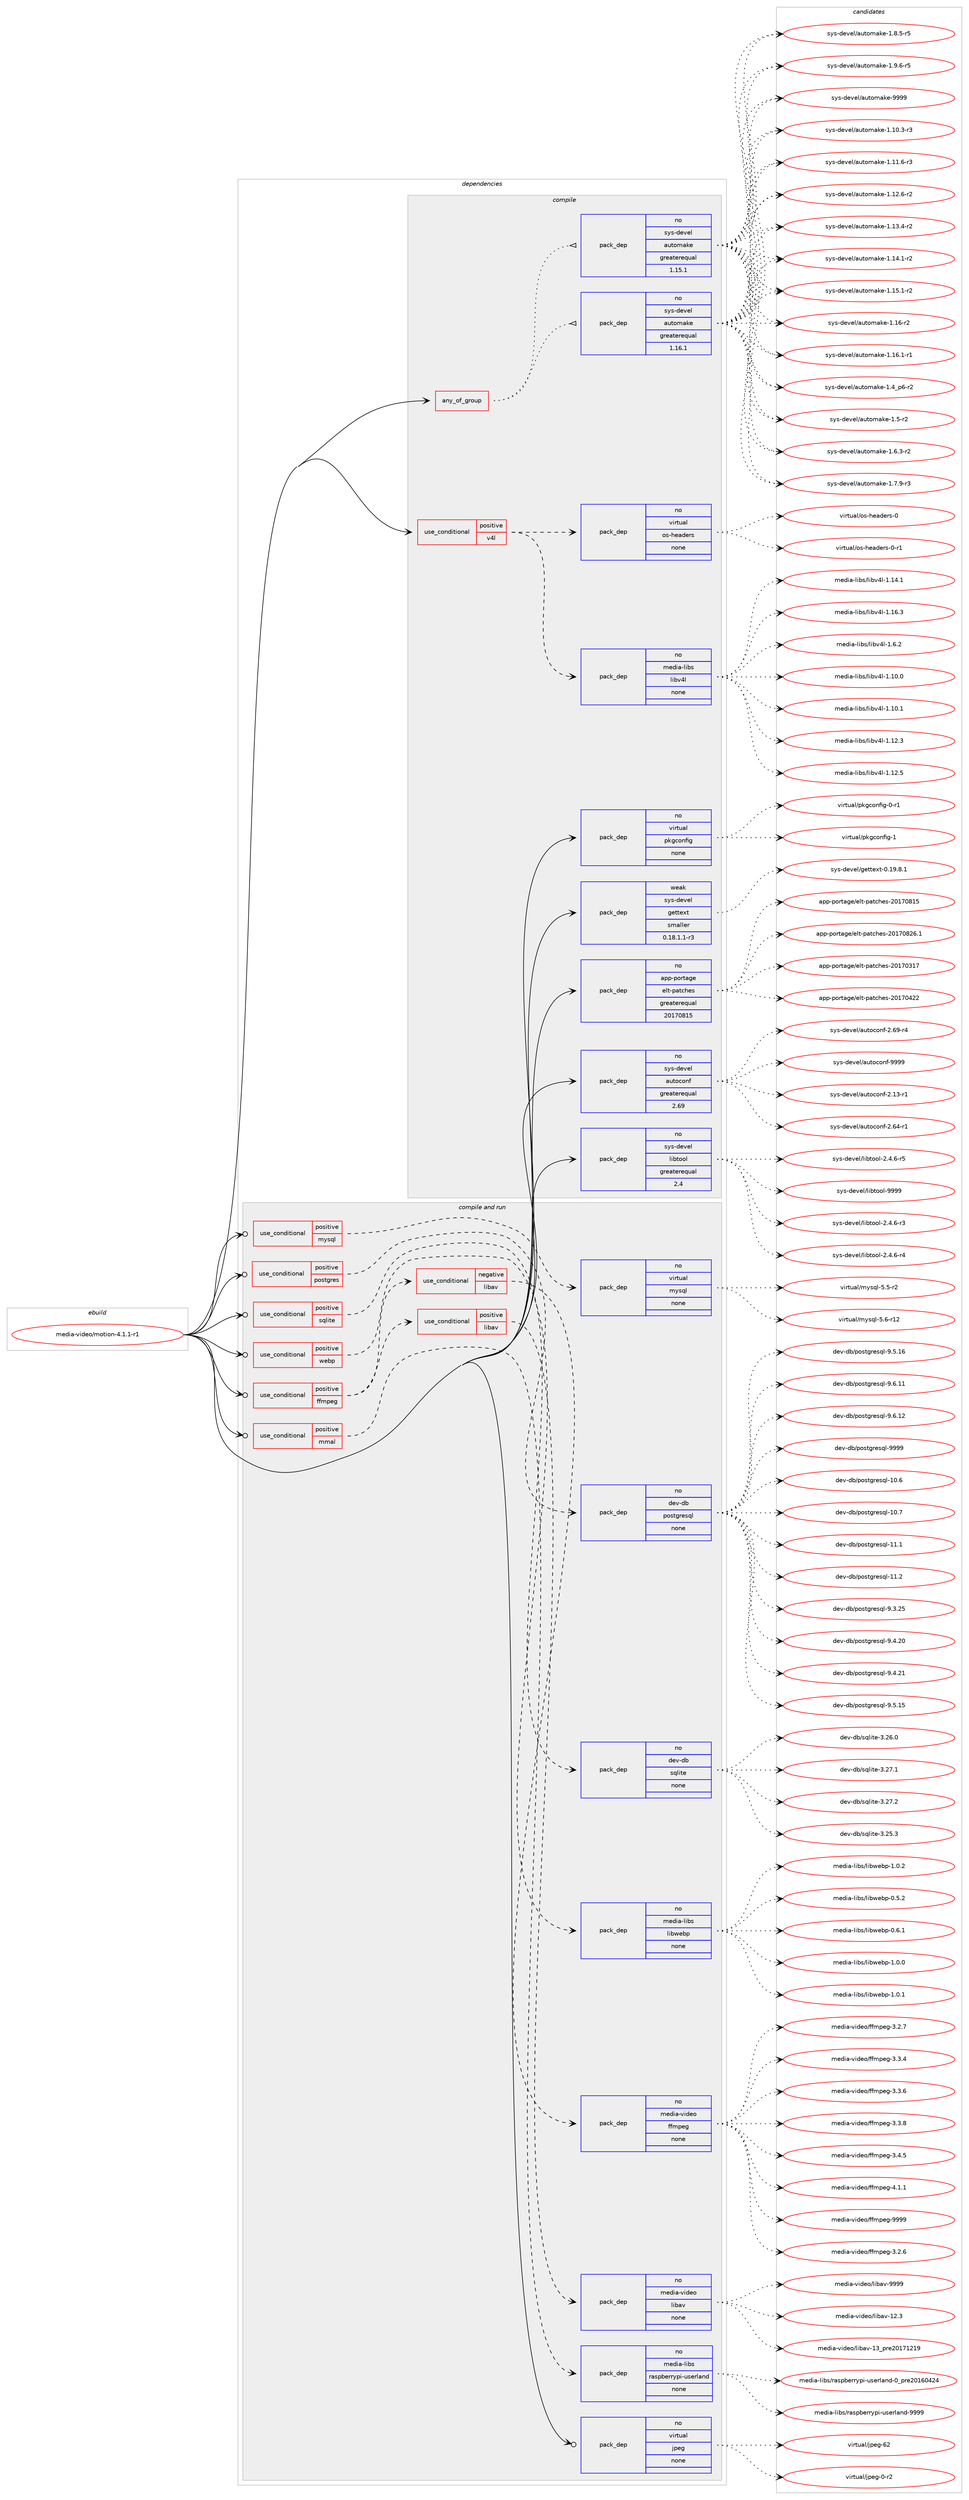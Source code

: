 digraph prolog {

# *************
# Graph options
# *************

newrank=true;
concentrate=true;
compound=true;
graph [rankdir=LR,fontname=Helvetica,fontsize=10,ranksep=1.5];#, ranksep=2.5, nodesep=0.2];
edge  [arrowhead=vee];
node  [fontname=Helvetica,fontsize=10];

# **********
# The ebuild
# **********

subgraph cluster_leftcol {
color=gray;
rank=same;
label=<<i>ebuild</i>>;
id [label="media-video/motion-4.1.1-r1", color=red, width=4, href="../media-video/motion-4.1.1-r1.svg"];
}

# ****************
# The dependencies
# ****************

subgraph cluster_midcol {
color=gray;
label=<<i>dependencies</i>>;
subgraph cluster_compile {
fillcolor="#eeeeee";
style=filled;
label=<<i>compile</i>>;
subgraph any25683 {
dependency1638576 [label=<<TABLE BORDER="0" CELLBORDER="1" CELLSPACING="0" CELLPADDING="4"><TR><TD CELLPADDING="10">any_of_group</TD></TR></TABLE>>, shape=none, color=red];subgraph pack1171618 {
dependency1638577 [label=<<TABLE BORDER="0" CELLBORDER="1" CELLSPACING="0" CELLPADDING="4" WIDTH="220"><TR><TD ROWSPAN="6" CELLPADDING="30">pack_dep</TD></TR><TR><TD WIDTH="110">no</TD></TR><TR><TD>sys-devel</TD></TR><TR><TD>automake</TD></TR><TR><TD>greaterequal</TD></TR><TR><TD>1.16.1</TD></TR></TABLE>>, shape=none, color=blue];
}
dependency1638576:e -> dependency1638577:w [weight=20,style="dotted",arrowhead="oinv"];
subgraph pack1171619 {
dependency1638578 [label=<<TABLE BORDER="0" CELLBORDER="1" CELLSPACING="0" CELLPADDING="4" WIDTH="220"><TR><TD ROWSPAN="6" CELLPADDING="30">pack_dep</TD></TR><TR><TD WIDTH="110">no</TD></TR><TR><TD>sys-devel</TD></TR><TR><TD>automake</TD></TR><TR><TD>greaterequal</TD></TR><TR><TD>1.15.1</TD></TR></TABLE>>, shape=none, color=blue];
}
dependency1638576:e -> dependency1638578:w [weight=20,style="dotted",arrowhead="oinv"];
}
id:e -> dependency1638576:w [weight=20,style="solid",arrowhead="vee"];
subgraph cond440505 {
dependency1638579 [label=<<TABLE BORDER="0" CELLBORDER="1" CELLSPACING="0" CELLPADDING="4"><TR><TD ROWSPAN="3" CELLPADDING="10">use_conditional</TD></TR><TR><TD>positive</TD></TR><TR><TD>v4l</TD></TR></TABLE>>, shape=none, color=red];
subgraph pack1171620 {
dependency1638580 [label=<<TABLE BORDER="0" CELLBORDER="1" CELLSPACING="0" CELLPADDING="4" WIDTH="220"><TR><TD ROWSPAN="6" CELLPADDING="30">pack_dep</TD></TR><TR><TD WIDTH="110">no</TD></TR><TR><TD>media-libs</TD></TR><TR><TD>libv4l</TD></TR><TR><TD>none</TD></TR><TR><TD></TD></TR></TABLE>>, shape=none, color=blue];
}
dependency1638579:e -> dependency1638580:w [weight=20,style="dashed",arrowhead="vee"];
subgraph pack1171621 {
dependency1638581 [label=<<TABLE BORDER="0" CELLBORDER="1" CELLSPACING="0" CELLPADDING="4" WIDTH="220"><TR><TD ROWSPAN="6" CELLPADDING="30">pack_dep</TD></TR><TR><TD WIDTH="110">no</TD></TR><TR><TD>virtual</TD></TR><TR><TD>os-headers</TD></TR><TR><TD>none</TD></TR><TR><TD></TD></TR></TABLE>>, shape=none, color=blue];
}
dependency1638579:e -> dependency1638581:w [weight=20,style="dashed",arrowhead="vee"];
}
id:e -> dependency1638579:w [weight=20,style="solid",arrowhead="vee"];
subgraph pack1171622 {
dependency1638582 [label=<<TABLE BORDER="0" CELLBORDER="1" CELLSPACING="0" CELLPADDING="4" WIDTH="220"><TR><TD ROWSPAN="6" CELLPADDING="30">pack_dep</TD></TR><TR><TD WIDTH="110">no</TD></TR><TR><TD>app-portage</TD></TR><TR><TD>elt-patches</TD></TR><TR><TD>greaterequal</TD></TR><TR><TD>20170815</TD></TR></TABLE>>, shape=none, color=blue];
}
id:e -> dependency1638582:w [weight=20,style="solid",arrowhead="vee"];
subgraph pack1171623 {
dependency1638583 [label=<<TABLE BORDER="0" CELLBORDER="1" CELLSPACING="0" CELLPADDING="4" WIDTH="220"><TR><TD ROWSPAN="6" CELLPADDING="30">pack_dep</TD></TR><TR><TD WIDTH="110">no</TD></TR><TR><TD>sys-devel</TD></TR><TR><TD>autoconf</TD></TR><TR><TD>greaterequal</TD></TR><TR><TD>2.69</TD></TR></TABLE>>, shape=none, color=blue];
}
id:e -> dependency1638583:w [weight=20,style="solid",arrowhead="vee"];
subgraph pack1171624 {
dependency1638584 [label=<<TABLE BORDER="0" CELLBORDER="1" CELLSPACING="0" CELLPADDING="4" WIDTH="220"><TR><TD ROWSPAN="6" CELLPADDING="30">pack_dep</TD></TR><TR><TD WIDTH="110">no</TD></TR><TR><TD>sys-devel</TD></TR><TR><TD>libtool</TD></TR><TR><TD>greaterequal</TD></TR><TR><TD>2.4</TD></TR></TABLE>>, shape=none, color=blue];
}
id:e -> dependency1638584:w [weight=20,style="solid",arrowhead="vee"];
subgraph pack1171625 {
dependency1638585 [label=<<TABLE BORDER="0" CELLBORDER="1" CELLSPACING="0" CELLPADDING="4" WIDTH="220"><TR><TD ROWSPAN="6" CELLPADDING="30">pack_dep</TD></TR><TR><TD WIDTH="110">no</TD></TR><TR><TD>virtual</TD></TR><TR><TD>pkgconfig</TD></TR><TR><TD>none</TD></TR><TR><TD></TD></TR></TABLE>>, shape=none, color=blue];
}
id:e -> dependency1638585:w [weight=20,style="solid",arrowhead="vee"];
subgraph pack1171626 {
dependency1638586 [label=<<TABLE BORDER="0" CELLBORDER="1" CELLSPACING="0" CELLPADDING="4" WIDTH="220"><TR><TD ROWSPAN="6" CELLPADDING="30">pack_dep</TD></TR><TR><TD WIDTH="110">weak</TD></TR><TR><TD>sys-devel</TD></TR><TR><TD>gettext</TD></TR><TR><TD>smaller</TD></TR><TR><TD>0.18.1.1-r3</TD></TR></TABLE>>, shape=none, color=blue];
}
id:e -> dependency1638586:w [weight=20,style="solid",arrowhead="vee"];
}
subgraph cluster_compileandrun {
fillcolor="#eeeeee";
style=filled;
label=<<i>compile and run</i>>;
subgraph cond440506 {
dependency1638587 [label=<<TABLE BORDER="0" CELLBORDER="1" CELLSPACING="0" CELLPADDING="4"><TR><TD ROWSPAN="3" CELLPADDING="10">use_conditional</TD></TR><TR><TD>positive</TD></TR><TR><TD>ffmpeg</TD></TR></TABLE>>, shape=none, color=red];
subgraph cond440507 {
dependency1638588 [label=<<TABLE BORDER="0" CELLBORDER="1" CELLSPACING="0" CELLPADDING="4"><TR><TD ROWSPAN="3" CELLPADDING="10">use_conditional</TD></TR><TR><TD>positive</TD></TR><TR><TD>libav</TD></TR></TABLE>>, shape=none, color=red];
subgraph pack1171627 {
dependency1638589 [label=<<TABLE BORDER="0" CELLBORDER="1" CELLSPACING="0" CELLPADDING="4" WIDTH="220"><TR><TD ROWSPAN="6" CELLPADDING="30">pack_dep</TD></TR><TR><TD WIDTH="110">no</TD></TR><TR><TD>media-video</TD></TR><TR><TD>libav</TD></TR><TR><TD>none</TD></TR><TR><TD></TD></TR></TABLE>>, shape=none, color=blue];
}
dependency1638588:e -> dependency1638589:w [weight=20,style="dashed",arrowhead="vee"];
}
dependency1638587:e -> dependency1638588:w [weight=20,style="dashed",arrowhead="vee"];
subgraph cond440508 {
dependency1638590 [label=<<TABLE BORDER="0" CELLBORDER="1" CELLSPACING="0" CELLPADDING="4"><TR><TD ROWSPAN="3" CELLPADDING="10">use_conditional</TD></TR><TR><TD>negative</TD></TR><TR><TD>libav</TD></TR></TABLE>>, shape=none, color=red];
subgraph pack1171628 {
dependency1638591 [label=<<TABLE BORDER="0" CELLBORDER="1" CELLSPACING="0" CELLPADDING="4" WIDTH="220"><TR><TD ROWSPAN="6" CELLPADDING="30">pack_dep</TD></TR><TR><TD WIDTH="110">no</TD></TR><TR><TD>media-video</TD></TR><TR><TD>ffmpeg</TD></TR><TR><TD>none</TD></TR><TR><TD></TD></TR></TABLE>>, shape=none, color=blue];
}
dependency1638590:e -> dependency1638591:w [weight=20,style="dashed",arrowhead="vee"];
}
dependency1638587:e -> dependency1638590:w [weight=20,style="dashed",arrowhead="vee"];
}
id:e -> dependency1638587:w [weight=20,style="solid",arrowhead="odotvee"];
subgraph cond440509 {
dependency1638592 [label=<<TABLE BORDER="0" CELLBORDER="1" CELLSPACING="0" CELLPADDING="4"><TR><TD ROWSPAN="3" CELLPADDING="10">use_conditional</TD></TR><TR><TD>positive</TD></TR><TR><TD>mmal</TD></TR></TABLE>>, shape=none, color=red];
subgraph pack1171629 {
dependency1638593 [label=<<TABLE BORDER="0" CELLBORDER="1" CELLSPACING="0" CELLPADDING="4" WIDTH="220"><TR><TD ROWSPAN="6" CELLPADDING="30">pack_dep</TD></TR><TR><TD WIDTH="110">no</TD></TR><TR><TD>media-libs</TD></TR><TR><TD>raspberrypi-userland</TD></TR><TR><TD>none</TD></TR><TR><TD></TD></TR></TABLE>>, shape=none, color=blue];
}
dependency1638592:e -> dependency1638593:w [weight=20,style="dashed",arrowhead="vee"];
}
id:e -> dependency1638592:w [weight=20,style="solid",arrowhead="odotvee"];
subgraph cond440510 {
dependency1638594 [label=<<TABLE BORDER="0" CELLBORDER="1" CELLSPACING="0" CELLPADDING="4"><TR><TD ROWSPAN="3" CELLPADDING="10">use_conditional</TD></TR><TR><TD>positive</TD></TR><TR><TD>mysql</TD></TR></TABLE>>, shape=none, color=red];
subgraph pack1171630 {
dependency1638595 [label=<<TABLE BORDER="0" CELLBORDER="1" CELLSPACING="0" CELLPADDING="4" WIDTH="220"><TR><TD ROWSPAN="6" CELLPADDING="30">pack_dep</TD></TR><TR><TD WIDTH="110">no</TD></TR><TR><TD>virtual</TD></TR><TR><TD>mysql</TD></TR><TR><TD>none</TD></TR><TR><TD></TD></TR></TABLE>>, shape=none, color=blue];
}
dependency1638594:e -> dependency1638595:w [weight=20,style="dashed",arrowhead="vee"];
}
id:e -> dependency1638594:w [weight=20,style="solid",arrowhead="odotvee"];
subgraph cond440511 {
dependency1638596 [label=<<TABLE BORDER="0" CELLBORDER="1" CELLSPACING="0" CELLPADDING="4"><TR><TD ROWSPAN="3" CELLPADDING="10">use_conditional</TD></TR><TR><TD>positive</TD></TR><TR><TD>postgres</TD></TR></TABLE>>, shape=none, color=red];
subgraph pack1171631 {
dependency1638597 [label=<<TABLE BORDER="0" CELLBORDER="1" CELLSPACING="0" CELLPADDING="4" WIDTH="220"><TR><TD ROWSPAN="6" CELLPADDING="30">pack_dep</TD></TR><TR><TD WIDTH="110">no</TD></TR><TR><TD>dev-db</TD></TR><TR><TD>postgresql</TD></TR><TR><TD>none</TD></TR><TR><TD></TD></TR></TABLE>>, shape=none, color=blue];
}
dependency1638596:e -> dependency1638597:w [weight=20,style="dashed",arrowhead="vee"];
}
id:e -> dependency1638596:w [weight=20,style="solid",arrowhead="odotvee"];
subgraph cond440512 {
dependency1638598 [label=<<TABLE BORDER="0" CELLBORDER="1" CELLSPACING="0" CELLPADDING="4"><TR><TD ROWSPAN="3" CELLPADDING="10">use_conditional</TD></TR><TR><TD>positive</TD></TR><TR><TD>sqlite</TD></TR></TABLE>>, shape=none, color=red];
subgraph pack1171632 {
dependency1638599 [label=<<TABLE BORDER="0" CELLBORDER="1" CELLSPACING="0" CELLPADDING="4" WIDTH="220"><TR><TD ROWSPAN="6" CELLPADDING="30">pack_dep</TD></TR><TR><TD WIDTH="110">no</TD></TR><TR><TD>dev-db</TD></TR><TR><TD>sqlite</TD></TR><TR><TD>none</TD></TR><TR><TD></TD></TR></TABLE>>, shape=none, color=blue];
}
dependency1638598:e -> dependency1638599:w [weight=20,style="dashed",arrowhead="vee"];
}
id:e -> dependency1638598:w [weight=20,style="solid",arrowhead="odotvee"];
subgraph cond440513 {
dependency1638600 [label=<<TABLE BORDER="0" CELLBORDER="1" CELLSPACING="0" CELLPADDING="4"><TR><TD ROWSPAN="3" CELLPADDING="10">use_conditional</TD></TR><TR><TD>positive</TD></TR><TR><TD>webp</TD></TR></TABLE>>, shape=none, color=red];
subgraph pack1171633 {
dependency1638601 [label=<<TABLE BORDER="0" CELLBORDER="1" CELLSPACING="0" CELLPADDING="4" WIDTH="220"><TR><TD ROWSPAN="6" CELLPADDING="30">pack_dep</TD></TR><TR><TD WIDTH="110">no</TD></TR><TR><TD>media-libs</TD></TR><TR><TD>libwebp</TD></TR><TR><TD>none</TD></TR><TR><TD></TD></TR></TABLE>>, shape=none, color=blue];
}
dependency1638600:e -> dependency1638601:w [weight=20,style="dashed",arrowhead="vee"];
}
id:e -> dependency1638600:w [weight=20,style="solid",arrowhead="odotvee"];
subgraph pack1171634 {
dependency1638602 [label=<<TABLE BORDER="0" CELLBORDER="1" CELLSPACING="0" CELLPADDING="4" WIDTH="220"><TR><TD ROWSPAN="6" CELLPADDING="30">pack_dep</TD></TR><TR><TD WIDTH="110">no</TD></TR><TR><TD>virtual</TD></TR><TR><TD>jpeg</TD></TR><TR><TD>none</TD></TR><TR><TD></TD></TR></TABLE>>, shape=none, color=blue];
}
id:e -> dependency1638602:w [weight=20,style="solid",arrowhead="odotvee"];
}
subgraph cluster_run {
fillcolor="#eeeeee";
style=filled;
label=<<i>run</i>>;
}
}

# **************
# The candidates
# **************

subgraph cluster_choices {
rank=same;
color=gray;
label=<<i>candidates</i>>;

subgraph choice1171618 {
color=black;
nodesep=1;
choice11512111545100101118101108479711711611110997107101454946494846514511451 [label="sys-devel/automake-1.10.3-r3", color=red, width=4,href="../sys-devel/automake-1.10.3-r3.svg"];
choice11512111545100101118101108479711711611110997107101454946494946544511451 [label="sys-devel/automake-1.11.6-r3", color=red, width=4,href="../sys-devel/automake-1.11.6-r3.svg"];
choice11512111545100101118101108479711711611110997107101454946495046544511450 [label="sys-devel/automake-1.12.6-r2", color=red, width=4,href="../sys-devel/automake-1.12.6-r2.svg"];
choice11512111545100101118101108479711711611110997107101454946495146524511450 [label="sys-devel/automake-1.13.4-r2", color=red, width=4,href="../sys-devel/automake-1.13.4-r2.svg"];
choice11512111545100101118101108479711711611110997107101454946495246494511450 [label="sys-devel/automake-1.14.1-r2", color=red, width=4,href="../sys-devel/automake-1.14.1-r2.svg"];
choice11512111545100101118101108479711711611110997107101454946495346494511450 [label="sys-devel/automake-1.15.1-r2", color=red, width=4,href="../sys-devel/automake-1.15.1-r2.svg"];
choice1151211154510010111810110847971171161111099710710145494649544511450 [label="sys-devel/automake-1.16-r2", color=red, width=4,href="../sys-devel/automake-1.16-r2.svg"];
choice11512111545100101118101108479711711611110997107101454946495446494511449 [label="sys-devel/automake-1.16.1-r1", color=red, width=4,href="../sys-devel/automake-1.16.1-r1.svg"];
choice115121115451001011181011084797117116111109971071014549465295112544511450 [label="sys-devel/automake-1.4_p6-r2", color=red, width=4,href="../sys-devel/automake-1.4_p6-r2.svg"];
choice11512111545100101118101108479711711611110997107101454946534511450 [label="sys-devel/automake-1.5-r2", color=red, width=4,href="../sys-devel/automake-1.5-r2.svg"];
choice115121115451001011181011084797117116111109971071014549465446514511450 [label="sys-devel/automake-1.6.3-r2", color=red, width=4,href="../sys-devel/automake-1.6.3-r2.svg"];
choice115121115451001011181011084797117116111109971071014549465546574511451 [label="sys-devel/automake-1.7.9-r3", color=red, width=4,href="../sys-devel/automake-1.7.9-r3.svg"];
choice115121115451001011181011084797117116111109971071014549465646534511453 [label="sys-devel/automake-1.8.5-r5", color=red, width=4,href="../sys-devel/automake-1.8.5-r5.svg"];
choice115121115451001011181011084797117116111109971071014549465746544511453 [label="sys-devel/automake-1.9.6-r5", color=red, width=4,href="../sys-devel/automake-1.9.6-r5.svg"];
choice115121115451001011181011084797117116111109971071014557575757 [label="sys-devel/automake-9999", color=red, width=4,href="../sys-devel/automake-9999.svg"];
dependency1638577:e -> choice11512111545100101118101108479711711611110997107101454946494846514511451:w [style=dotted,weight="100"];
dependency1638577:e -> choice11512111545100101118101108479711711611110997107101454946494946544511451:w [style=dotted,weight="100"];
dependency1638577:e -> choice11512111545100101118101108479711711611110997107101454946495046544511450:w [style=dotted,weight="100"];
dependency1638577:e -> choice11512111545100101118101108479711711611110997107101454946495146524511450:w [style=dotted,weight="100"];
dependency1638577:e -> choice11512111545100101118101108479711711611110997107101454946495246494511450:w [style=dotted,weight="100"];
dependency1638577:e -> choice11512111545100101118101108479711711611110997107101454946495346494511450:w [style=dotted,weight="100"];
dependency1638577:e -> choice1151211154510010111810110847971171161111099710710145494649544511450:w [style=dotted,weight="100"];
dependency1638577:e -> choice11512111545100101118101108479711711611110997107101454946495446494511449:w [style=dotted,weight="100"];
dependency1638577:e -> choice115121115451001011181011084797117116111109971071014549465295112544511450:w [style=dotted,weight="100"];
dependency1638577:e -> choice11512111545100101118101108479711711611110997107101454946534511450:w [style=dotted,weight="100"];
dependency1638577:e -> choice115121115451001011181011084797117116111109971071014549465446514511450:w [style=dotted,weight="100"];
dependency1638577:e -> choice115121115451001011181011084797117116111109971071014549465546574511451:w [style=dotted,weight="100"];
dependency1638577:e -> choice115121115451001011181011084797117116111109971071014549465646534511453:w [style=dotted,weight="100"];
dependency1638577:e -> choice115121115451001011181011084797117116111109971071014549465746544511453:w [style=dotted,weight="100"];
dependency1638577:e -> choice115121115451001011181011084797117116111109971071014557575757:w [style=dotted,weight="100"];
}
subgraph choice1171619 {
color=black;
nodesep=1;
choice11512111545100101118101108479711711611110997107101454946494846514511451 [label="sys-devel/automake-1.10.3-r3", color=red, width=4,href="../sys-devel/automake-1.10.3-r3.svg"];
choice11512111545100101118101108479711711611110997107101454946494946544511451 [label="sys-devel/automake-1.11.6-r3", color=red, width=4,href="../sys-devel/automake-1.11.6-r3.svg"];
choice11512111545100101118101108479711711611110997107101454946495046544511450 [label="sys-devel/automake-1.12.6-r2", color=red, width=4,href="../sys-devel/automake-1.12.6-r2.svg"];
choice11512111545100101118101108479711711611110997107101454946495146524511450 [label="sys-devel/automake-1.13.4-r2", color=red, width=4,href="../sys-devel/automake-1.13.4-r2.svg"];
choice11512111545100101118101108479711711611110997107101454946495246494511450 [label="sys-devel/automake-1.14.1-r2", color=red, width=4,href="../sys-devel/automake-1.14.1-r2.svg"];
choice11512111545100101118101108479711711611110997107101454946495346494511450 [label="sys-devel/automake-1.15.1-r2", color=red, width=4,href="../sys-devel/automake-1.15.1-r2.svg"];
choice1151211154510010111810110847971171161111099710710145494649544511450 [label="sys-devel/automake-1.16-r2", color=red, width=4,href="../sys-devel/automake-1.16-r2.svg"];
choice11512111545100101118101108479711711611110997107101454946495446494511449 [label="sys-devel/automake-1.16.1-r1", color=red, width=4,href="../sys-devel/automake-1.16.1-r1.svg"];
choice115121115451001011181011084797117116111109971071014549465295112544511450 [label="sys-devel/automake-1.4_p6-r2", color=red, width=4,href="../sys-devel/automake-1.4_p6-r2.svg"];
choice11512111545100101118101108479711711611110997107101454946534511450 [label="sys-devel/automake-1.5-r2", color=red, width=4,href="../sys-devel/automake-1.5-r2.svg"];
choice115121115451001011181011084797117116111109971071014549465446514511450 [label="sys-devel/automake-1.6.3-r2", color=red, width=4,href="../sys-devel/automake-1.6.3-r2.svg"];
choice115121115451001011181011084797117116111109971071014549465546574511451 [label="sys-devel/automake-1.7.9-r3", color=red, width=4,href="../sys-devel/automake-1.7.9-r3.svg"];
choice115121115451001011181011084797117116111109971071014549465646534511453 [label="sys-devel/automake-1.8.5-r5", color=red, width=4,href="../sys-devel/automake-1.8.5-r5.svg"];
choice115121115451001011181011084797117116111109971071014549465746544511453 [label="sys-devel/automake-1.9.6-r5", color=red, width=4,href="../sys-devel/automake-1.9.6-r5.svg"];
choice115121115451001011181011084797117116111109971071014557575757 [label="sys-devel/automake-9999", color=red, width=4,href="../sys-devel/automake-9999.svg"];
dependency1638578:e -> choice11512111545100101118101108479711711611110997107101454946494846514511451:w [style=dotted,weight="100"];
dependency1638578:e -> choice11512111545100101118101108479711711611110997107101454946494946544511451:w [style=dotted,weight="100"];
dependency1638578:e -> choice11512111545100101118101108479711711611110997107101454946495046544511450:w [style=dotted,weight="100"];
dependency1638578:e -> choice11512111545100101118101108479711711611110997107101454946495146524511450:w [style=dotted,weight="100"];
dependency1638578:e -> choice11512111545100101118101108479711711611110997107101454946495246494511450:w [style=dotted,weight="100"];
dependency1638578:e -> choice11512111545100101118101108479711711611110997107101454946495346494511450:w [style=dotted,weight="100"];
dependency1638578:e -> choice1151211154510010111810110847971171161111099710710145494649544511450:w [style=dotted,weight="100"];
dependency1638578:e -> choice11512111545100101118101108479711711611110997107101454946495446494511449:w [style=dotted,weight="100"];
dependency1638578:e -> choice115121115451001011181011084797117116111109971071014549465295112544511450:w [style=dotted,weight="100"];
dependency1638578:e -> choice11512111545100101118101108479711711611110997107101454946534511450:w [style=dotted,weight="100"];
dependency1638578:e -> choice115121115451001011181011084797117116111109971071014549465446514511450:w [style=dotted,weight="100"];
dependency1638578:e -> choice115121115451001011181011084797117116111109971071014549465546574511451:w [style=dotted,weight="100"];
dependency1638578:e -> choice115121115451001011181011084797117116111109971071014549465646534511453:w [style=dotted,weight="100"];
dependency1638578:e -> choice115121115451001011181011084797117116111109971071014549465746544511453:w [style=dotted,weight="100"];
dependency1638578:e -> choice115121115451001011181011084797117116111109971071014557575757:w [style=dotted,weight="100"];
}
subgraph choice1171620 {
color=black;
nodesep=1;
choice10910110010597451081059811547108105981185210845494649484648 [label="media-libs/libv4l-1.10.0", color=red, width=4,href="../media-libs/libv4l-1.10.0.svg"];
choice10910110010597451081059811547108105981185210845494649484649 [label="media-libs/libv4l-1.10.1", color=red, width=4,href="../media-libs/libv4l-1.10.1.svg"];
choice10910110010597451081059811547108105981185210845494649504651 [label="media-libs/libv4l-1.12.3", color=red, width=4,href="../media-libs/libv4l-1.12.3.svg"];
choice10910110010597451081059811547108105981185210845494649504653 [label="media-libs/libv4l-1.12.5", color=red, width=4,href="../media-libs/libv4l-1.12.5.svg"];
choice10910110010597451081059811547108105981185210845494649524649 [label="media-libs/libv4l-1.14.1", color=red, width=4,href="../media-libs/libv4l-1.14.1.svg"];
choice10910110010597451081059811547108105981185210845494649544651 [label="media-libs/libv4l-1.16.3", color=red, width=4,href="../media-libs/libv4l-1.16.3.svg"];
choice109101100105974510810598115471081059811852108454946544650 [label="media-libs/libv4l-1.6.2", color=red, width=4,href="../media-libs/libv4l-1.6.2.svg"];
dependency1638580:e -> choice10910110010597451081059811547108105981185210845494649484648:w [style=dotted,weight="100"];
dependency1638580:e -> choice10910110010597451081059811547108105981185210845494649484649:w [style=dotted,weight="100"];
dependency1638580:e -> choice10910110010597451081059811547108105981185210845494649504651:w [style=dotted,weight="100"];
dependency1638580:e -> choice10910110010597451081059811547108105981185210845494649504653:w [style=dotted,weight="100"];
dependency1638580:e -> choice10910110010597451081059811547108105981185210845494649524649:w [style=dotted,weight="100"];
dependency1638580:e -> choice10910110010597451081059811547108105981185210845494649544651:w [style=dotted,weight="100"];
dependency1638580:e -> choice109101100105974510810598115471081059811852108454946544650:w [style=dotted,weight="100"];
}
subgraph choice1171621 {
color=black;
nodesep=1;
choice118105114116117971084711111545104101971001011141154548 [label="virtual/os-headers-0", color=red, width=4,href="../virtual/os-headers-0.svg"];
choice1181051141161179710847111115451041019710010111411545484511449 [label="virtual/os-headers-0-r1", color=red, width=4,href="../virtual/os-headers-0-r1.svg"];
dependency1638581:e -> choice118105114116117971084711111545104101971001011141154548:w [style=dotted,weight="100"];
dependency1638581:e -> choice1181051141161179710847111115451041019710010111411545484511449:w [style=dotted,weight="100"];
}
subgraph choice1171622 {
color=black;
nodesep=1;
choice97112112451121111141169710310147101108116451129711699104101115455048495548514955 [label="app-portage/elt-patches-20170317", color=red, width=4,href="../app-portage/elt-patches-20170317.svg"];
choice97112112451121111141169710310147101108116451129711699104101115455048495548525050 [label="app-portage/elt-patches-20170422", color=red, width=4,href="../app-portage/elt-patches-20170422.svg"];
choice97112112451121111141169710310147101108116451129711699104101115455048495548564953 [label="app-portage/elt-patches-20170815", color=red, width=4,href="../app-portage/elt-patches-20170815.svg"];
choice971121124511211111411697103101471011081164511297116991041011154550484955485650544649 [label="app-portage/elt-patches-20170826.1", color=red, width=4,href="../app-portage/elt-patches-20170826.1.svg"];
dependency1638582:e -> choice97112112451121111141169710310147101108116451129711699104101115455048495548514955:w [style=dotted,weight="100"];
dependency1638582:e -> choice97112112451121111141169710310147101108116451129711699104101115455048495548525050:w [style=dotted,weight="100"];
dependency1638582:e -> choice97112112451121111141169710310147101108116451129711699104101115455048495548564953:w [style=dotted,weight="100"];
dependency1638582:e -> choice971121124511211111411697103101471011081164511297116991041011154550484955485650544649:w [style=dotted,weight="100"];
}
subgraph choice1171623 {
color=black;
nodesep=1;
choice1151211154510010111810110847971171161119911111010245504649514511449 [label="sys-devel/autoconf-2.13-r1", color=red, width=4,href="../sys-devel/autoconf-2.13-r1.svg"];
choice1151211154510010111810110847971171161119911111010245504654524511449 [label="sys-devel/autoconf-2.64-r1", color=red, width=4,href="../sys-devel/autoconf-2.64-r1.svg"];
choice1151211154510010111810110847971171161119911111010245504654574511452 [label="sys-devel/autoconf-2.69-r4", color=red, width=4,href="../sys-devel/autoconf-2.69-r4.svg"];
choice115121115451001011181011084797117116111991111101024557575757 [label="sys-devel/autoconf-9999", color=red, width=4,href="../sys-devel/autoconf-9999.svg"];
dependency1638583:e -> choice1151211154510010111810110847971171161119911111010245504649514511449:w [style=dotted,weight="100"];
dependency1638583:e -> choice1151211154510010111810110847971171161119911111010245504654524511449:w [style=dotted,weight="100"];
dependency1638583:e -> choice1151211154510010111810110847971171161119911111010245504654574511452:w [style=dotted,weight="100"];
dependency1638583:e -> choice115121115451001011181011084797117116111991111101024557575757:w [style=dotted,weight="100"];
}
subgraph choice1171624 {
color=black;
nodesep=1;
choice1151211154510010111810110847108105981161111111084550465246544511451 [label="sys-devel/libtool-2.4.6-r3", color=red, width=4,href="../sys-devel/libtool-2.4.6-r3.svg"];
choice1151211154510010111810110847108105981161111111084550465246544511452 [label="sys-devel/libtool-2.4.6-r4", color=red, width=4,href="../sys-devel/libtool-2.4.6-r4.svg"];
choice1151211154510010111810110847108105981161111111084550465246544511453 [label="sys-devel/libtool-2.4.6-r5", color=red, width=4,href="../sys-devel/libtool-2.4.6-r5.svg"];
choice1151211154510010111810110847108105981161111111084557575757 [label="sys-devel/libtool-9999", color=red, width=4,href="../sys-devel/libtool-9999.svg"];
dependency1638584:e -> choice1151211154510010111810110847108105981161111111084550465246544511451:w [style=dotted,weight="100"];
dependency1638584:e -> choice1151211154510010111810110847108105981161111111084550465246544511452:w [style=dotted,weight="100"];
dependency1638584:e -> choice1151211154510010111810110847108105981161111111084550465246544511453:w [style=dotted,weight="100"];
dependency1638584:e -> choice1151211154510010111810110847108105981161111111084557575757:w [style=dotted,weight="100"];
}
subgraph choice1171625 {
color=black;
nodesep=1;
choice11810511411611797108471121071039911111010210510345484511449 [label="virtual/pkgconfig-0-r1", color=red, width=4,href="../virtual/pkgconfig-0-r1.svg"];
choice1181051141161179710847112107103991111101021051034549 [label="virtual/pkgconfig-1", color=red, width=4,href="../virtual/pkgconfig-1.svg"];
dependency1638585:e -> choice11810511411611797108471121071039911111010210510345484511449:w [style=dotted,weight="100"];
dependency1638585:e -> choice1181051141161179710847112107103991111101021051034549:w [style=dotted,weight="100"];
}
subgraph choice1171626 {
color=black;
nodesep=1;
choice1151211154510010111810110847103101116116101120116454846495746564649 [label="sys-devel/gettext-0.19.8.1", color=red, width=4,href="../sys-devel/gettext-0.19.8.1.svg"];
dependency1638586:e -> choice1151211154510010111810110847103101116116101120116454846495746564649:w [style=dotted,weight="100"];
}
subgraph choice1171627 {
color=black;
nodesep=1;
choice10910110010597451181051001011114710810598971184549504651 [label="media-video/libav-12.3", color=red, width=4,href="../media-video/libav-12.3.svg"];
choice1091011001059745118105100101111471081059897118454951951121141015048495549504957 [label="media-video/libav-13_pre20171219", color=red, width=4,href="../media-video/libav-13_pre20171219.svg"];
choice10910110010597451181051001011114710810598971184557575757 [label="media-video/libav-9999", color=red, width=4,href="../media-video/libav-9999.svg"];
dependency1638589:e -> choice10910110010597451181051001011114710810598971184549504651:w [style=dotted,weight="100"];
dependency1638589:e -> choice1091011001059745118105100101111471081059897118454951951121141015048495549504957:w [style=dotted,weight="100"];
dependency1638589:e -> choice10910110010597451181051001011114710810598971184557575757:w [style=dotted,weight="100"];
}
subgraph choice1171628 {
color=black;
nodesep=1;
choice109101100105974511810510010111147102102109112101103455146504654 [label="media-video/ffmpeg-3.2.6", color=red, width=4,href="../media-video/ffmpeg-3.2.6.svg"];
choice109101100105974511810510010111147102102109112101103455146504655 [label="media-video/ffmpeg-3.2.7", color=red, width=4,href="../media-video/ffmpeg-3.2.7.svg"];
choice109101100105974511810510010111147102102109112101103455146514652 [label="media-video/ffmpeg-3.3.4", color=red, width=4,href="../media-video/ffmpeg-3.3.4.svg"];
choice109101100105974511810510010111147102102109112101103455146514654 [label="media-video/ffmpeg-3.3.6", color=red, width=4,href="../media-video/ffmpeg-3.3.6.svg"];
choice109101100105974511810510010111147102102109112101103455146514656 [label="media-video/ffmpeg-3.3.8", color=red, width=4,href="../media-video/ffmpeg-3.3.8.svg"];
choice109101100105974511810510010111147102102109112101103455146524653 [label="media-video/ffmpeg-3.4.5", color=red, width=4,href="../media-video/ffmpeg-3.4.5.svg"];
choice109101100105974511810510010111147102102109112101103455246494649 [label="media-video/ffmpeg-4.1.1", color=red, width=4,href="../media-video/ffmpeg-4.1.1.svg"];
choice1091011001059745118105100101111471021021091121011034557575757 [label="media-video/ffmpeg-9999", color=red, width=4,href="../media-video/ffmpeg-9999.svg"];
dependency1638591:e -> choice109101100105974511810510010111147102102109112101103455146504654:w [style=dotted,weight="100"];
dependency1638591:e -> choice109101100105974511810510010111147102102109112101103455146504655:w [style=dotted,weight="100"];
dependency1638591:e -> choice109101100105974511810510010111147102102109112101103455146514652:w [style=dotted,weight="100"];
dependency1638591:e -> choice109101100105974511810510010111147102102109112101103455146514654:w [style=dotted,weight="100"];
dependency1638591:e -> choice109101100105974511810510010111147102102109112101103455146514656:w [style=dotted,weight="100"];
dependency1638591:e -> choice109101100105974511810510010111147102102109112101103455146524653:w [style=dotted,weight="100"];
dependency1638591:e -> choice109101100105974511810510010111147102102109112101103455246494649:w [style=dotted,weight="100"];
dependency1638591:e -> choice1091011001059745118105100101111471021021091121011034557575757:w [style=dotted,weight="100"];
}
subgraph choice1171629 {
color=black;
nodesep=1;
choice10910110010597451081059811547114971151129810111411412111210545117115101114108971101004548951121141015048495448525052 [label="media-libs/raspberrypi-userland-0_pre20160424", color=red, width=4,href="../media-libs/raspberrypi-userland-0_pre20160424.svg"];
choice10910110010597451081059811547114971151129810111411412111210545117115101114108971101004557575757 [label="media-libs/raspberrypi-userland-9999", color=red, width=4,href="../media-libs/raspberrypi-userland-9999.svg"];
dependency1638593:e -> choice10910110010597451081059811547114971151129810111411412111210545117115101114108971101004548951121141015048495448525052:w [style=dotted,weight="100"];
dependency1638593:e -> choice10910110010597451081059811547114971151129810111411412111210545117115101114108971101004557575757:w [style=dotted,weight="100"];
}
subgraph choice1171630 {
color=black;
nodesep=1;
choice1181051141161179710847109121115113108455346534511450 [label="virtual/mysql-5.5-r2", color=red, width=4,href="../virtual/mysql-5.5-r2.svg"];
choice118105114116117971084710912111511310845534654451144950 [label="virtual/mysql-5.6-r12", color=red, width=4,href="../virtual/mysql-5.6-r12.svg"];
dependency1638595:e -> choice1181051141161179710847109121115113108455346534511450:w [style=dotted,weight="100"];
dependency1638595:e -> choice118105114116117971084710912111511310845534654451144950:w [style=dotted,weight="100"];
}
subgraph choice1171631 {
color=black;
nodesep=1;
choice1001011184510098471121111151161031141011151131084549484654 [label="dev-db/postgresql-10.6", color=red, width=4,href="../dev-db/postgresql-10.6.svg"];
choice1001011184510098471121111151161031141011151131084549484655 [label="dev-db/postgresql-10.7", color=red, width=4,href="../dev-db/postgresql-10.7.svg"];
choice1001011184510098471121111151161031141011151131084549494649 [label="dev-db/postgresql-11.1", color=red, width=4,href="../dev-db/postgresql-11.1.svg"];
choice1001011184510098471121111151161031141011151131084549494650 [label="dev-db/postgresql-11.2", color=red, width=4,href="../dev-db/postgresql-11.2.svg"];
choice10010111845100984711211111511610311410111511310845574651465053 [label="dev-db/postgresql-9.3.25", color=red, width=4,href="../dev-db/postgresql-9.3.25.svg"];
choice10010111845100984711211111511610311410111511310845574652465048 [label="dev-db/postgresql-9.4.20", color=red, width=4,href="../dev-db/postgresql-9.4.20.svg"];
choice10010111845100984711211111511610311410111511310845574652465049 [label="dev-db/postgresql-9.4.21", color=red, width=4,href="../dev-db/postgresql-9.4.21.svg"];
choice10010111845100984711211111511610311410111511310845574653464953 [label="dev-db/postgresql-9.5.15", color=red, width=4,href="../dev-db/postgresql-9.5.15.svg"];
choice10010111845100984711211111511610311410111511310845574653464954 [label="dev-db/postgresql-9.5.16", color=red, width=4,href="../dev-db/postgresql-9.5.16.svg"];
choice10010111845100984711211111511610311410111511310845574654464949 [label="dev-db/postgresql-9.6.11", color=red, width=4,href="../dev-db/postgresql-9.6.11.svg"];
choice10010111845100984711211111511610311410111511310845574654464950 [label="dev-db/postgresql-9.6.12", color=red, width=4,href="../dev-db/postgresql-9.6.12.svg"];
choice1001011184510098471121111151161031141011151131084557575757 [label="dev-db/postgresql-9999", color=red, width=4,href="../dev-db/postgresql-9999.svg"];
dependency1638597:e -> choice1001011184510098471121111151161031141011151131084549484654:w [style=dotted,weight="100"];
dependency1638597:e -> choice1001011184510098471121111151161031141011151131084549484655:w [style=dotted,weight="100"];
dependency1638597:e -> choice1001011184510098471121111151161031141011151131084549494649:w [style=dotted,weight="100"];
dependency1638597:e -> choice1001011184510098471121111151161031141011151131084549494650:w [style=dotted,weight="100"];
dependency1638597:e -> choice10010111845100984711211111511610311410111511310845574651465053:w [style=dotted,weight="100"];
dependency1638597:e -> choice10010111845100984711211111511610311410111511310845574652465048:w [style=dotted,weight="100"];
dependency1638597:e -> choice10010111845100984711211111511610311410111511310845574652465049:w [style=dotted,weight="100"];
dependency1638597:e -> choice10010111845100984711211111511610311410111511310845574653464953:w [style=dotted,weight="100"];
dependency1638597:e -> choice10010111845100984711211111511610311410111511310845574653464954:w [style=dotted,weight="100"];
dependency1638597:e -> choice10010111845100984711211111511610311410111511310845574654464949:w [style=dotted,weight="100"];
dependency1638597:e -> choice10010111845100984711211111511610311410111511310845574654464950:w [style=dotted,weight="100"];
dependency1638597:e -> choice1001011184510098471121111151161031141011151131084557575757:w [style=dotted,weight="100"];
}
subgraph choice1171632 {
color=black;
nodesep=1;
choice10010111845100984711511310810511610145514650534651 [label="dev-db/sqlite-3.25.3", color=red, width=4,href="../dev-db/sqlite-3.25.3.svg"];
choice10010111845100984711511310810511610145514650544648 [label="dev-db/sqlite-3.26.0", color=red, width=4,href="../dev-db/sqlite-3.26.0.svg"];
choice10010111845100984711511310810511610145514650554649 [label="dev-db/sqlite-3.27.1", color=red, width=4,href="../dev-db/sqlite-3.27.1.svg"];
choice10010111845100984711511310810511610145514650554650 [label="dev-db/sqlite-3.27.2", color=red, width=4,href="../dev-db/sqlite-3.27.2.svg"];
dependency1638599:e -> choice10010111845100984711511310810511610145514650534651:w [style=dotted,weight="100"];
dependency1638599:e -> choice10010111845100984711511310810511610145514650544648:w [style=dotted,weight="100"];
dependency1638599:e -> choice10010111845100984711511310810511610145514650554649:w [style=dotted,weight="100"];
dependency1638599:e -> choice10010111845100984711511310810511610145514650554650:w [style=dotted,weight="100"];
}
subgraph choice1171633 {
color=black;
nodesep=1;
choice109101100105974510810598115471081059811910198112454846534650 [label="media-libs/libwebp-0.5.2", color=red, width=4,href="../media-libs/libwebp-0.5.2.svg"];
choice109101100105974510810598115471081059811910198112454846544649 [label="media-libs/libwebp-0.6.1", color=red, width=4,href="../media-libs/libwebp-0.6.1.svg"];
choice109101100105974510810598115471081059811910198112454946484648 [label="media-libs/libwebp-1.0.0", color=red, width=4,href="../media-libs/libwebp-1.0.0.svg"];
choice109101100105974510810598115471081059811910198112454946484649 [label="media-libs/libwebp-1.0.1", color=red, width=4,href="../media-libs/libwebp-1.0.1.svg"];
choice109101100105974510810598115471081059811910198112454946484650 [label="media-libs/libwebp-1.0.2", color=red, width=4,href="../media-libs/libwebp-1.0.2.svg"];
dependency1638601:e -> choice109101100105974510810598115471081059811910198112454846534650:w [style=dotted,weight="100"];
dependency1638601:e -> choice109101100105974510810598115471081059811910198112454846544649:w [style=dotted,weight="100"];
dependency1638601:e -> choice109101100105974510810598115471081059811910198112454946484648:w [style=dotted,weight="100"];
dependency1638601:e -> choice109101100105974510810598115471081059811910198112454946484649:w [style=dotted,weight="100"];
dependency1638601:e -> choice109101100105974510810598115471081059811910198112454946484650:w [style=dotted,weight="100"];
}
subgraph choice1171634 {
color=black;
nodesep=1;
choice118105114116117971084710611210110345484511450 [label="virtual/jpeg-0-r2", color=red, width=4,href="../virtual/jpeg-0-r2.svg"];
choice1181051141161179710847106112101103455450 [label="virtual/jpeg-62", color=red, width=4,href="../virtual/jpeg-62.svg"];
dependency1638602:e -> choice118105114116117971084710611210110345484511450:w [style=dotted,weight="100"];
dependency1638602:e -> choice1181051141161179710847106112101103455450:w [style=dotted,weight="100"];
}
}

}

